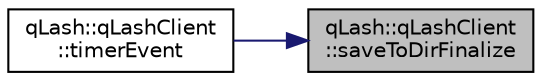 digraph "qLash::qLashClient::saveToDirFinalize"
{
 // LATEX_PDF_SIZE
  edge [fontname="Helvetica",fontsize="10",labelfontname="Helvetica",labelfontsize="10"];
  node [fontname="Helvetica",fontsize="10",shape=record];
  rankdir="RL";
  Node1 [label="qLash::qLashClient\l::saveToDirFinalize",height=0.2,width=0.4,color="black", fillcolor="grey75", style="filled", fontcolor="black",tooltip="Saving to dir finished"];
  Node1 -> Node2 [dir="back",color="midnightblue",fontsize="10",style="solid",fontname="Helvetica"];
  Node2 [label="qLash::qLashClient\l::timerEvent",height=0.2,width=0.4,color="black", fillcolor="white", style="filled",URL="$d2/d1e/classq_lash_1_1q_lash_client.html#abfffd23bf32fcb1a7c4ae0cd1f8f03f4",tooltip=" "];
}
